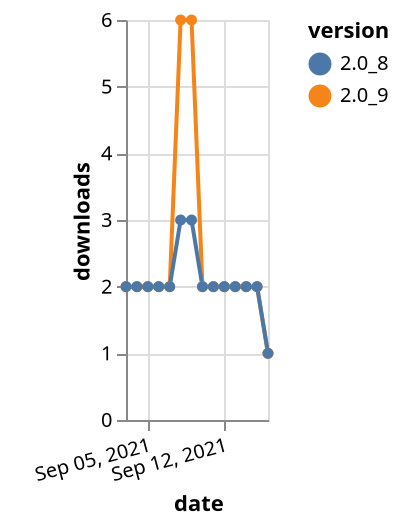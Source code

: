 {"$schema": "https://vega.github.io/schema/vega-lite/v5.json", "description": "A simple bar chart with embedded data.", "data": {"values": [{"date": "2021-09-03", "total": 2719, "delta": 2, "version": "2.0_9"}, {"date": "2021-09-04", "total": 2721, "delta": 2, "version": "2.0_9"}, {"date": "2021-09-05", "total": 2723, "delta": 2, "version": "2.0_9"}, {"date": "2021-09-06", "total": 2725, "delta": 2, "version": "2.0_9"}, {"date": "2021-09-07", "total": 2727, "delta": 2, "version": "2.0_9"}, {"date": "2021-09-08", "total": 2733, "delta": 6, "version": "2.0_9"}, {"date": "2021-09-09", "total": 2739, "delta": 6, "version": "2.0_9"}, {"date": "2021-09-10", "total": 2741, "delta": 2, "version": "2.0_9"}, {"date": "2021-09-11", "total": 2743, "delta": 2, "version": "2.0_9"}, {"date": "2021-09-12", "total": 2745, "delta": 2, "version": "2.0_9"}, {"date": "2021-09-13", "total": 2747, "delta": 2, "version": "2.0_9"}, {"date": "2021-09-14", "total": 2749, "delta": 2, "version": "2.0_9"}, {"date": "2021-09-15", "total": 2751, "delta": 2, "version": "2.0_9"}, {"date": "2021-09-16", "total": 2752, "delta": 1, "version": "2.0_9"}, {"date": "2021-09-03", "total": 2298, "delta": 2, "version": "2.0_8"}, {"date": "2021-09-04", "total": 2300, "delta": 2, "version": "2.0_8"}, {"date": "2021-09-05", "total": 2302, "delta": 2, "version": "2.0_8"}, {"date": "2021-09-06", "total": 2304, "delta": 2, "version": "2.0_8"}, {"date": "2021-09-07", "total": 2306, "delta": 2, "version": "2.0_8"}, {"date": "2021-09-08", "total": 2309, "delta": 3, "version": "2.0_8"}, {"date": "2021-09-09", "total": 2312, "delta": 3, "version": "2.0_8"}, {"date": "2021-09-10", "total": 2314, "delta": 2, "version": "2.0_8"}, {"date": "2021-09-11", "total": 2316, "delta": 2, "version": "2.0_8"}, {"date": "2021-09-12", "total": 2318, "delta": 2, "version": "2.0_8"}, {"date": "2021-09-13", "total": 2320, "delta": 2, "version": "2.0_8"}, {"date": "2021-09-14", "total": 2322, "delta": 2, "version": "2.0_8"}, {"date": "2021-09-15", "total": 2324, "delta": 2, "version": "2.0_8"}, {"date": "2021-09-16", "total": 2325, "delta": 1, "version": "2.0_8"}]}, "width": "container", "mark": {"type": "line", "point": {"filled": true}}, "encoding": {"x": {"field": "date", "type": "temporal", "timeUnit": "yearmonthdate", "title": "date", "axis": {"labelAngle": -15}}, "y": {"field": "delta", "type": "quantitative", "title": "downloads"}, "color": {"field": "version", "type": "nominal"}, "tooltip": {"field": "delta"}}}